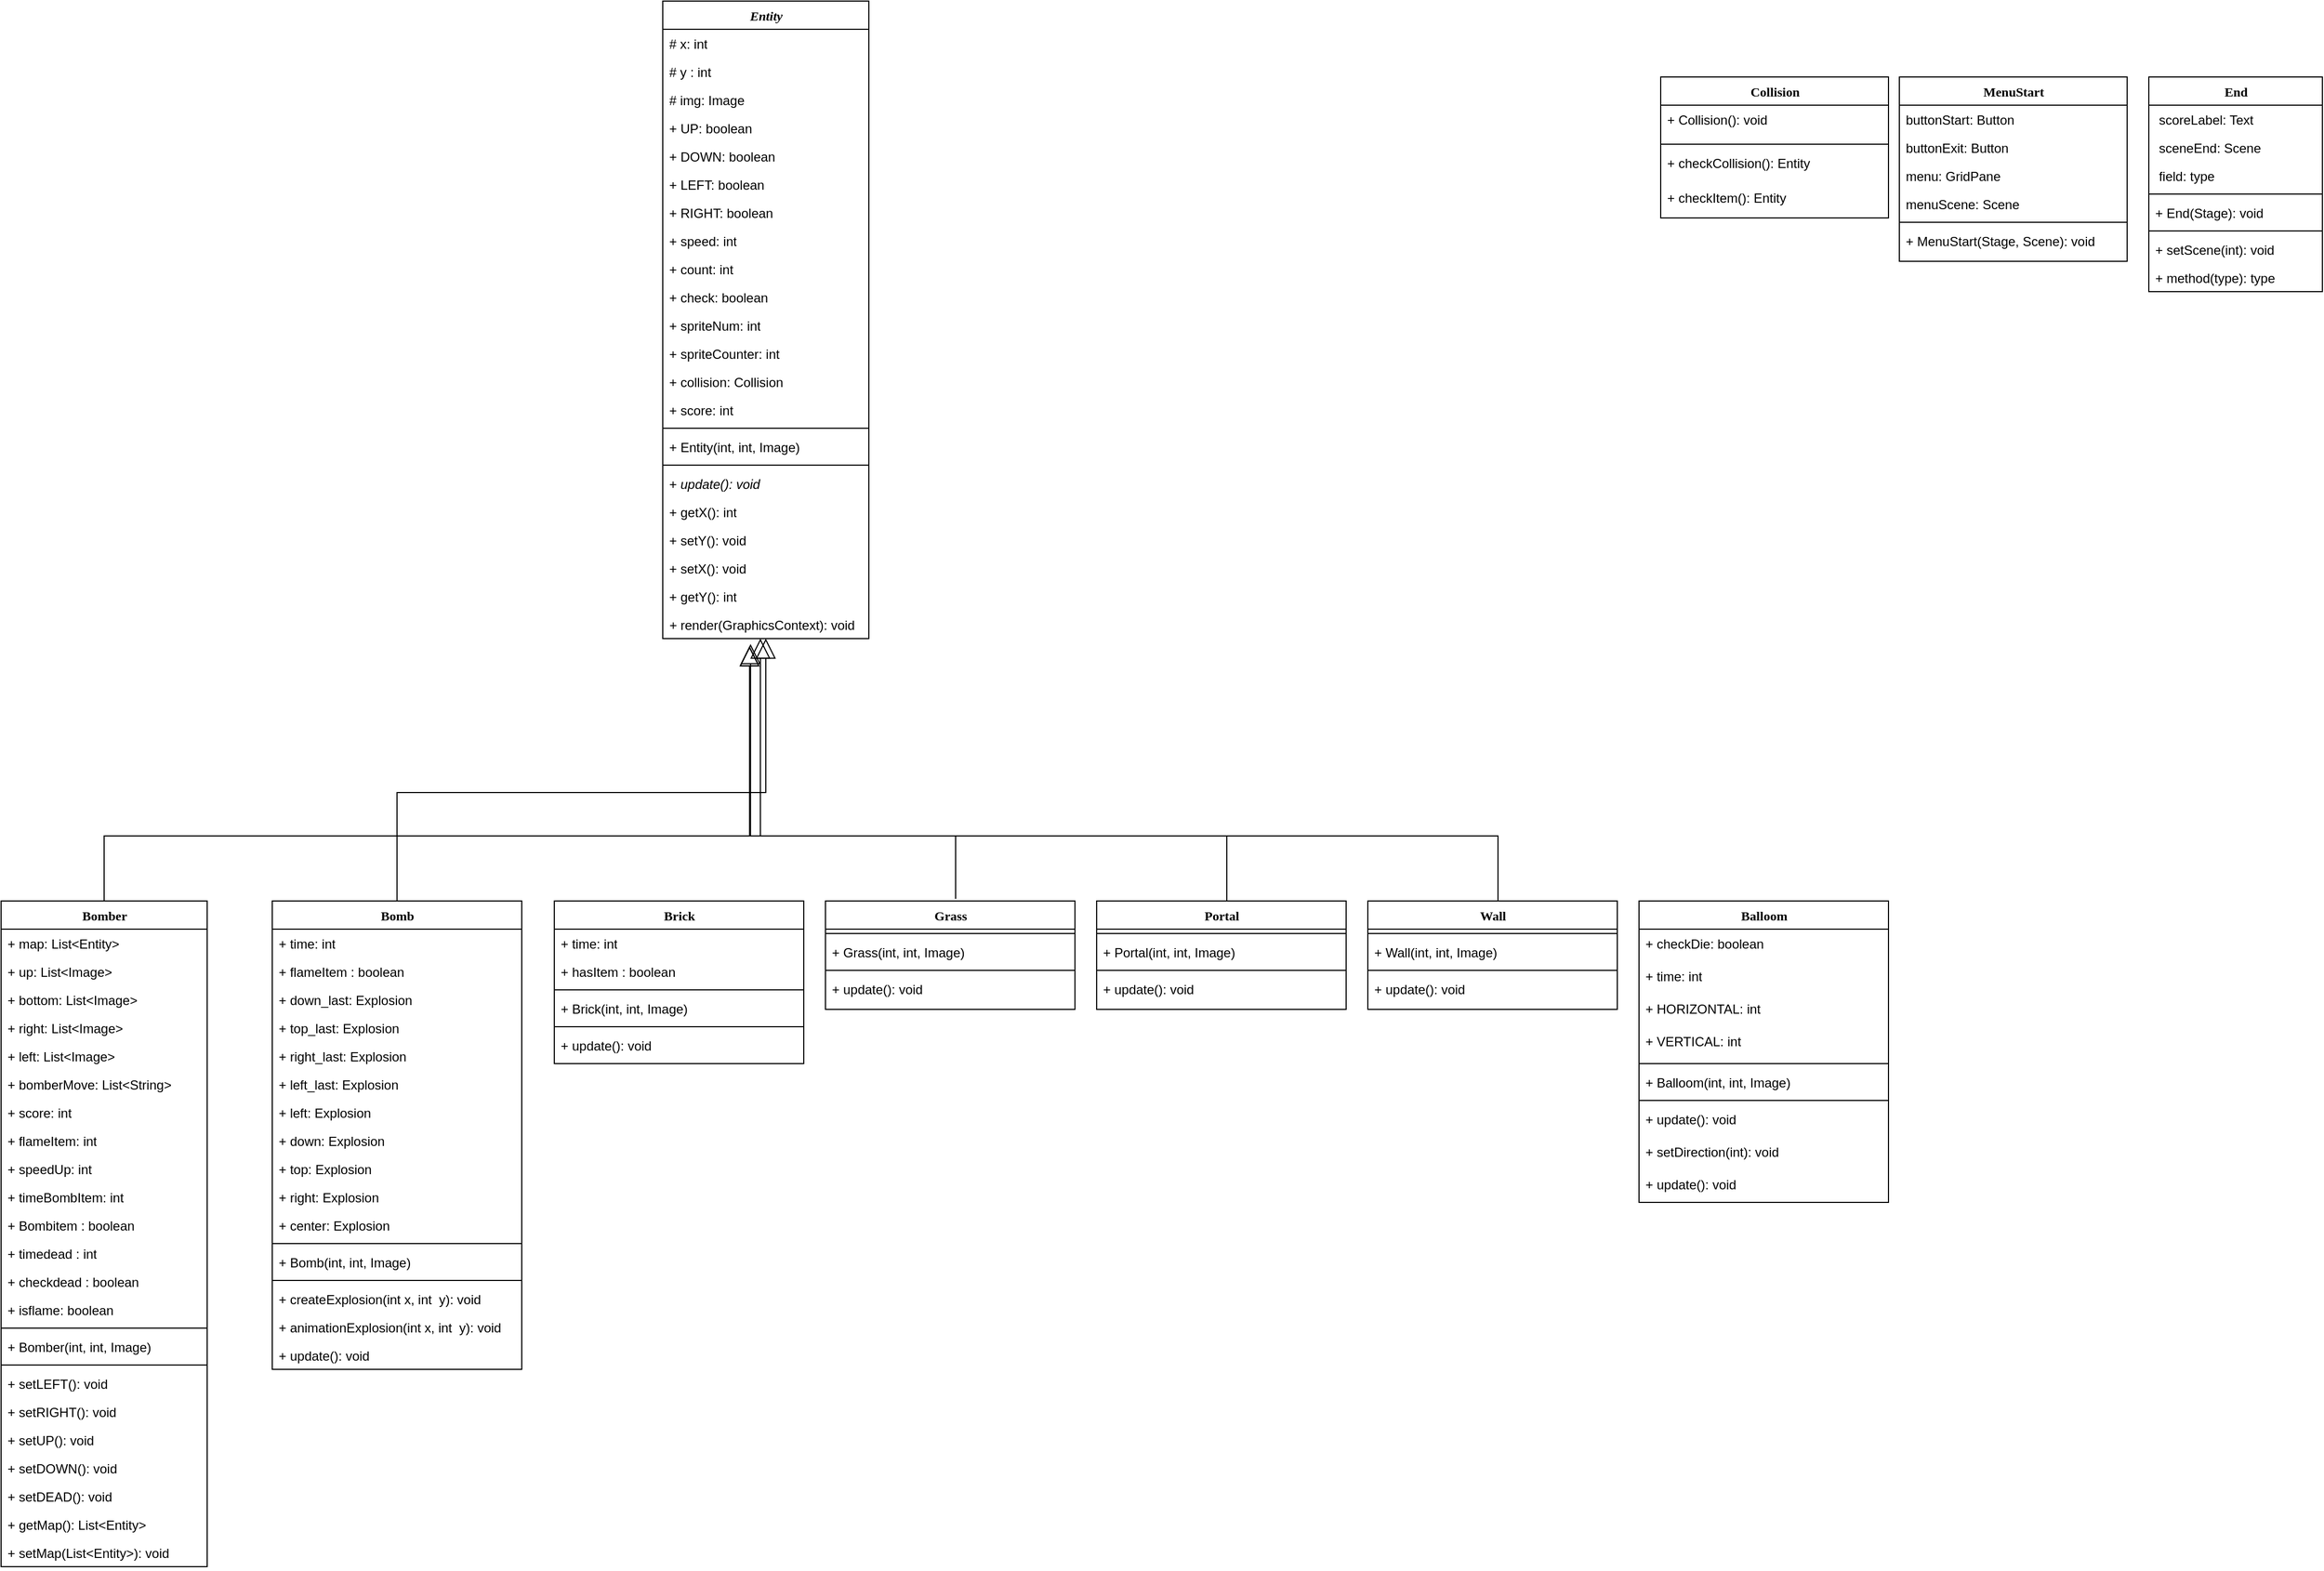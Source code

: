 <mxfile version="13.9.9" type="device"><diagram name="Page-1" id="9f46799a-70d6-7492-0946-bef42562c5a5"><mxGraphModel dx="1422" dy="1664" grid="1" gridSize="10" guides="1" tooltips="1" connect="1" arrows="1" fold="1" page="1" pageScale="1" pageWidth="1100" pageHeight="850" background="#ffffff" math="0" shadow="0"><root><mxCell id="0"/><mxCell id="1" parent="0"/><mxCell id="78961159f06e98e8-30" value="&lt;i&gt;Entity&lt;/i&gt;" style="swimlane;html=1;fontStyle=1;align=center;verticalAlign=top;childLayout=stackLayout;horizontal=1;startSize=26;horizontalStack=0;resizeParent=1;resizeLast=0;collapsible=1;marginBottom=0;swimlaneFillColor=#ffffff;rounded=0;shadow=0;comic=0;labelBackgroundColor=none;strokeWidth=1;fillColor=none;fontFamily=Verdana;fontSize=12" parent="1" vertex="1"><mxGeometry x="650" y="-50" width="190" height="588" as="geometry"/></mxCell><mxCell id="78961159f06e98e8-31" value="# x: int" style="text;html=1;strokeColor=none;fillColor=none;align=left;verticalAlign=top;spacingLeft=4;spacingRight=4;whiteSpace=wrap;overflow=hidden;rotatable=0;points=[[0,0.5],[1,0.5]];portConstraint=eastwest;" parent="78961159f06e98e8-30" vertex="1"><mxGeometry y="26" width="190" height="26" as="geometry"/></mxCell><mxCell id="78961159f06e98e8-32" value="# y : int" style="text;html=1;strokeColor=none;fillColor=none;align=left;verticalAlign=top;spacingLeft=4;spacingRight=4;whiteSpace=wrap;overflow=hidden;rotatable=0;points=[[0,0.5],[1,0.5]];portConstraint=eastwest;" parent="78961159f06e98e8-30" vertex="1"><mxGeometry y="52" width="190" height="26" as="geometry"/></mxCell><mxCell id="SaudzCMgWG0s6ogeaPA4-34" value="# img: Image" style="text;html=1;strokeColor=none;fillColor=none;align=left;verticalAlign=top;spacingLeft=4;spacingRight=4;whiteSpace=wrap;overflow=hidden;rotatable=0;points=[[0,0.5],[1,0.5]];portConstraint=eastwest;" parent="78961159f06e98e8-30" vertex="1"><mxGeometry y="78" width="190" height="26" as="geometry"/></mxCell><mxCell id="78961159f06e98e8-33" value="+ UP: boolean&lt;br&gt;" style="text;html=1;strokeColor=none;fillColor=none;align=left;verticalAlign=top;spacingLeft=4;spacingRight=4;whiteSpace=wrap;overflow=hidden;rotatable=0;points=[[0,0.5],[1,0.5]];portConstraint=eastwest;" parent="78961159f06e98e8-30" vertex="1"><mxGeometry y="104" width="190" height="26" as="geometry"/></mxCell><mxCell id="SaudzCMgWG0s6ogeaPA4-28" value="+ DOWN: boolean" style="text;html=1;strokeColor=none;fillColor=none;align=left;verticalAlign=top;spacingLeft=4;spacingRight=4;whiteSpace=wrap;overflow=hidden;rotatable=0;points=[[0,0.5],[1,0.5]];portConstraint=eastwest;" parent="78961159f06e98e8-30" vertex="1"><mxGeometry y="130" width="190" height="26" as="geometry"/></mxCell><mxCell id="SaudzCMgWG0s6ogeaPA4-27" value="+ LEFT: boolean" style="text;html=1;strokeColor=none;fillColor=none;align=left;verticalAlign=top;spacingLeft=4;spacingRight=4;whiteSpace=wrap;overflow=hidden;rotatable=0;points=[[0,0.5],[1,0.5]];portConstraint=eastwest;" parent="78961159f06e98e8-30" vertex="1"><mxGeometry y="156" width="190" height="26" as="geometry"/></mxCell><mxCell id="SaudzCMgWG0s6ogeaPA4-26" value="+ RIGHT: boolean" style="text;html=1;strokeColor=none;fillColor=none;align=left;verticalAlign=top;spacingLeft=4;spacingRight=4;whiteSpace=wrap;overflow=hidden;rotatable=0;points=[[0,0.5],[1,0.5]];portConstraint=eastwest;" parent="78961159f06e98e8-30" vertex="1"><mxGeometry y="182" width="190" height="26" as="geometry"/></mxCell><mxCell id="78961159f06e98e8-36" value="+ speed: int" style="text;html=1;strokeColor=none;fillColor=none;align=left;verticalAlign=top;spacingLeft=4;spacingRight=4;whiteSpace=wrap;overflow=hidden;rotatable=0;points=[[0,0.5],[1,0.5]];portConstraint=eastwest;" parent="78961159f06e98e8-30" vertex="1"><mxGeometry y="208" width="190" height="26" as="geometry"/></mxCell><mxCell id="78961159f06e98e8-37" value="+ count: int&lt;br&gt;" style="text;html=1;strokeColor=none;fillColor=none;align=left;verticalAlign=top;spacingLeft=4;spacingRight=4;whiteSpace=wrap;overflow=hidden;rotatable=0;points=[[0,0.5],[1,0.5]];portConstraint=eastwest;" parent="78961159f06e98e8-30" vertex="1"><mxGeometry y="234" width="190" height="26" as="geometry"/></mxCell><mxCell id="SaudzCMgWG0s6ogeaPA4-35" value="+ check: boolean" style="text;html=1;strokeColor=none;fillColor=none;align=left;verticalAlign=top;spacingLeft=4;spacingRight=4;whiteSpace=wrap;overflow=hidden;rotatable=0;points=[[0,0.5],[1,0.5]];portConstraint=eastwest;" parent="78961159f06e98e8-30" vertex="1"><mxGeometry y="260" width="190" height="26" as="geometry"/></mxCell><mxCell id="SaudzCMgWG0s6ogeaPA4-33" value="+ spriteNum: int" style="text;html=1;strokeColor=none;fillColor=none;align=left;verticalAlign=top;spacingLeft=4;spacingRight=4;whiteSpace=wrap;overflow=hidden;rotatable=0;points=[[0,0.5],[1,0.5]];portConstraint=eastwest;" parent="78961159f06e98e8-30" vertex="1"><mxGeometry y="286" width="190" height="26" as="geometry"/></mxCell><mxCell id="SaudzCMgWG0s6ogeaPA4-32" value="+ spriteCounter: int" style="text;html=1;strokeColor=none;fillColor=none;align=left;verticalAlign=top;spacingLeft=4;spacingRight=4;whiteSpace=wrap;overflow=hidden;rotatable=0;points=[[0,0.5],[1,0.5]];portConstraint=eastwest;" parent="78961159f06e98e8-30" vertex="1"><mxGeometry y="312" width="190" height="26" as="geometry"/></mxCell><mxCell id="SaudzCMgWG0s6ogeaPA4-31" value="+ collision: Collision" style="text;html=1;strokeColor=none;fillColor=none;align=left;verticalAlign=top;spacingLeft=4;spacingRight=4;whiteSpace=wrap;overflow=hidden;rotatable=0;points=[[0,0.5],[1,0.5]];portConstraint=eastwest;" parent="78961159f06e98e8-30" vertex="1"><mxGeometry y="338" width="190" height="26" as="geometry"/></mxCell><mxCell id="SaudzCMgWG0s6ogeaPA4-30" value="+ score: int" style="text;html=1;strokeColor=none;fillColor=none;align=left;verticalAlign=top;spacingLeft=4;spacingRight=4;whiteSpace=wrap;overflow=hidden;rotatable=0;points=[[0,0.5],[1,0.5]];portConstraint=eastwest;" parent="78961159f06e98e8-30" vertex="1"><mxGeometry y="364" width="190" height="26" as="geometry"/></mxCell><mxCell id="SaudzCMgWG0s6ogeaPA4-36" value="" style="line;html=1;strokeWidth=1;fillColor=none;align=left;verticalAlign=middle;spacingTop=-1;spacingLeft=3;spacingRight=3;rotatable=0;labelPosition=right;points=[];portConstraint=eastwest;" parent="78961159f06e98e8-30" vertex="1"><mxGeometry y="390" width="190" height="8" as="geometry"/></mxCell><mxCell id="78961159f06e98e8-39" value="+ Entity(int, int, Image)" style="text;html=1;strokeColor=none;fillColor=none;align=left;verticalAlign=top;spacingLeft=4;spacingRight=4;whiteSpace=wrap;overflow=hidden;rotatable=0;points=[[0,0.5],[1,0.5]];portConstraint=eastwest;" parent="78961159f06e98e8-30" vertex="1"><mxGeometry y="398" width="190" height="26" as="geometry"/></mxCell><mxCell id="78961159f06e98e8-38" value="" style="line;html=1;strokeWidth=1;fillColor=none;align=left;verticalAlign=middle;spacingTop=-1;spacingLeft=3;spacingRight=3;rotatable=0;labelPosition=right;points=[];portConstraint=eastwest;" parent="78961159f06e98e8-30" vertex="1"><mxGeometry y="424" width="190" height="8" as="geometry"/></mxCell><mxCell id="78961159f06e98e8-42" value="+ &lt;i&gt;update(): void&lt;/i&gt;" style="text;html=1;strokeColor=none;fillColor=none;align=left;verticalAlign=top;spacingLeft=4;spacingRight=4;whiteSpace=wrap;overflow=hidden;rotatable=0;points=[[0,0.5],[1,0.5]];portConstraint=eastwest;" parent="78961159f06e98e8-30" vertex="1"><mxGeometry y="432" width="190" height="26" as="geometry"/></mxCell><mxCell id="SaudzCMgWG0s6ogeaPA4-37" value="+ getX(): int&lt;br&gt;" style="text;html=1;strokeColor=none;fillColor=none;align=left;verticalAlign=top;spacingLeft=4;spacingRight=4;whiteSpace=wrap;overflow=hidden;rotatable=0;points=[[0,0.5],[1,0.5]];portConstraint=eastwest;" parent="78961159f06e98e8-30" vertex="1"><mxGeometry y="458" width="190" height="26" as="geometry"/></mxCell><mxCell id="SaudzCMgWG0s6ogeaPA4-41" value="+ setY(): void" style="text;html=1;strokeColor=none;fillColor=none;align=left;verticalAlign=top;spacingLeft=4;spacingRight=4;whiteSpace=wrap;overflow=hidden;rotatable=0;points=[[0,0.5],[1,0.5]];portConstraint=eastwest;" parent="78961159f06e98e8-30" vertex="1"><mxGeometry y="484" width="190" height="26" as="geometry"/></mxCell><mxCell id="SaudzCMgWG0s6ogeaPA4-40" value="+ setX(): void" style="text;html=1;strokeColor=none;fillColor=none;align=left;verticalAlign=top;spacingLeft=4;spacingRight=4;whiteSpace=wrap;overflow=hidden;rotatable=0;points=[[0,0.5],[1,0.5]];portConstraint=eastwest;" parent="78961159f06e98e8-30" vertex="1"><mxGeometry y="510" width="190" height="26" as="geometry"/></mxCell><mxCell id="SaudzCMgWG0s6ogeaPA4-38" value="+ getY(): int&lt;br&gt;" style="text;html=1;strokeColor=none;fillColor=none;align=left;verticalAlign=top;spacingLeft=4;spacingRight=4;whiteSpace=wrap;overflow=hidden;rotatable=0;points=[[0,0.5],[1,0.5]];portConstraint=eastwest;" parent="78961159f06e98e8-30" vertex="1"><mxGeometry y="536" width="190" height="26" as="geometry"/></mxCell><mxCell id="SaudzCMgWG0s6ogeaPA4-39" value="&lt;i&gt;+ &lt;/i&gt;render(GraphicsContext): void" style="text;html=1;strokeColor=none;fillColor=none;align=left;verticalAlign=top;spacingLeft=4;spacingRight=4;whiteSpace=wrap;overflow=hidden;rotatable=0;points=[[0,0.5],[1,0.5]];portConstraint=eastwest;" parent="78961159f06e98e8-30" vertex="1"><mxGeometry y="562" width="190" height="26" as="geometry"/></mxCell><mxCell id="78961159f06e98e8-43" value="End" style="swimlane;html=1;fontStyle=1;align=center;verticalAlign=top;childLayout=stackLayout;horizontal=1;startSize=26;horizontalStack=0;resizeParent=1;resizeLast=0;collapsible=1;marginBottom=0;swimlaneFillColor=#ffffff;rounded=0;shadow=0;comic=0;labelBackgroundColor=none;strokeWidth=1;fillColor=none;fontFamily=Verdana;fontSize=12" parent="1" vertex="1"><mxGeometry x="2020" y="20" width="160" height="198" as="geometry"/></mxCell><mxCell id="78961159f06e98e8-44" value="&amp;nbsp;scoreLabel: Text" style="text;html=1;strokeColor=none;fillColor=none;align=left;verticalAlign=top;spacingLeft=4;spacingRight=4;whiteSpace=wrap;overflow=hidden;rotatable=0;points=[[0,0.5],[1,0.5]];portConstraint=eastwest;" parent="78961159f06e98e8-43" vertex="1"><mxGeometry y="26" width="160" height="26" as="geometry"/></mxCell><mxCell id="78961159f06e98e8-45" value="&amp;nbsp;sceneEnd: Scene" style="text;html=1;strokeColor=none;fillColor=none;align=left;verticalAlign=top;spacingLeft=4;spacingRight=4;whiteSpace=wrap;overflow=hidden;rotatable=0;points=[[0,0.5],[1,0.5]];portConstraint=eastwest;" parent="78961159f06e98e8-43" vertex="1"><mxGeometry y="52" width="160" height="26" as="geometry"/></mxCell><mxCell id="78961159f06e98e8-49" value="&amp;nbsp;field: type" style="text;html=1;strokeColor=none;fillColor=none;align=left;verticalAlign=top;spacingLeft=4;spacingRight=4;whiteSpace=wrap;overflow=hidden;rotatable=0;points=[[0,0.5],[1,0.5]];portConstraint=eastwest;" parent="78961159f06e98e8-43" vertex="1"><mxGeometry y="78" width="160" height="26" as="geometry"/></mxCell><mxCell id="78961159f06e98e8-51" value="" style="line;html=1;strokeWidth=1;fillColor=none;align=left;verticalAlign=middle;spacingTop=-1;spacingLeft=3;spacingRight=3;rotatable=0;labelPosition=right;points=[];portConstraint=eastwest;" parent="78961159f06e98e8-43" vertex="1"><mxGeometry y="104" width="160" height="8" as="geometry"/></mxCell><mxCell id="SaudzCMgWG0s6ogeaPA4-10" value="+ End(Stage): void" style="text;html=1;strokeColor=none;fillColor=none;align=left;verticalAlign=top;spacingLeft=4;spacingRight=4;whiteSpace=wrap;overflow=hidden;rotatable=0;points=[[0,0.5],[1,0.5]];portConstraint=eastwest;" parent="78961159f06e98e8-43" vertex="1"><mxGeometry y="112" width="160" height="26" as="geometry"/></mxCell><mxCell id="SaudzCMgWG0s6ogeaPA4-9" value="" style="line;html=1;strokeWidth=1;fillColor=none;align=left;verticalAlign=middle;spacingTop=-1;spacingLeft=3;spacingRight=3;rotatable=0;labelPosition=right;points=[];portConstraint=eastwest;" parent="78961159f06e98e8-43" vertex="1"><mxGeometry y="138" width="160" height="8" as="geometry"/></mxCell><mxCell id="78961159f06e98e8-52" value="+ setScene(int): void&lt;br&gt;" style="text;html=1;strokeColor=none;fillColor=none;align=left;verticalAlign=top;spacingLeft=4;spacingRight=4;whiteSpace=wrap;overflow=hidden;rotatable=0;points=[[0,0.5],[1,0.5]];portConstraint=eastwest;" parent="78961159f06e98e8-43" vertex="1"><mxGeometry y="146" width="160" height="26" as="geometry"/></mxCell><mxCell id="78961159f06e98e8-53" value="+ method(type): type" style="text;html=1;strokeColor=none;fillColor=none;align=left;verticalAlign=top;spacingLeft=4;spacingRight=4;whiteSpace=wrap;overflow=hidden;rotatable=0;points=[[0,0.5],[1,0.5]];portConstraint=eastwest;" parent="78961159f06e98e8-43" vertex="1"><mxGeometry y="172" width="160" height="26" as="geometry"/></mxCell><mxCell id="SaudzCMgWG0s6ogeaPA4-11" value="MenuStart" style="swimlane;html=1;fontStyle=1;align=center;verticalAlign=top;childLayout=stackLayout;horizontal=1;startSize=26;horizontalStack=0;resizeParent=1;resizeLast=0;collapsible=1;marginBottom=0;swimlaneFillColor=#ffffff;rounded=0;shadow=0;comic=0;labelBackgroundColor=none;strokeWidth=1;fillColor=none;fontFamily=Verdana;fontSize=12" parent="1" vertex="1"><mxGeometry x="1790" y="20" width="210" height="170" as="geometry"/></mxCell><mxCell id="SaudzCMgWG0s6ogeaPA4-12" value="buttonStart: Button&lt;br&gt;" style="text;html=1;strokeColor=none;fillColor=none;align=left;verticalAlign=top;spacingLeft=4;spacingRight=4;whiteSpace=wrap;overflow=hidden;rotatable=0;points=[[0,0.5],[1,0.5]];portConstraint=eastwest;" parent="SaudzCMgWG0s6ogeaPA4-11" vertex="1"><mxGeometry y="26" width="210" height="26" as="geometry"/></mxCell><mxCell id="SaudzCMgWG0s6ogeaPA4-20" value="buttonExit: Button&lt;br&gt;" style="text;html=1;strokeColor=none;fillColor=none;align=left;verticalAlign=top;spacingLeft=4;spacingRight=4;whiteSpace=wrap;overflow=hidden;rotatable=0;points=[[0,0.5],[1,0.5]];portConstraint=eastwest;" parent="SaudzCMgWG0s6ogeaPA4-11" vertex="1"><mxGeometry y="52" width="210" height="26" as="geometry"/></mxCell><mxCell id="SaudzCMgWG0s6ogeaPA4-21" value="menu: GridPane" style="text;html=1;strokeColor=none;fillColor=none;align=left;verticalAlign=top;spacingLeft=4;spacingRight=4;whiteSpace=wrap;overflow=hidden;rotatable=0;points=[[0,0.5],[1,0.5]];portConstraint=eastwest;" parent="SaudzCMgWG0s6ogeaPA4-11" vertex="1"><mxGeometry y="78" width="210" height="26" as="geometry"/></mxCell><mxCell id="SaudzCMgWG0s6ogeaPA4-22" value="menuScene: Scene" style="text;html=1;strokeColor=none;fillColor=none;align=left;verticalAlign=top;spacingLeft=4;spacingRight=4;whiteSpace=wrap;overflow=hidden;rotatable=0;points=[[0,0.5],[1,0.5]];portConstraint=eastwest;" parent="SaudzCMgWG0s6ogeaPA4-11" vertex="1"><mxGeometry y="104" width="210" height="26" as="geometry"/></mxCell><mxCell id="SaudzCMgWG0s6ogeaPA4-15" value="" style="line;html=1;strokeWidth=1;fillColor=none;align=left;verticalAlign=middle;spacingTop=-1;spacingLeft=3;spacingRight=3;rotatable=0;labelPosition=right;points=[];portConstraint=eastwest;" parent="SaudzCMgWG0s6ogeaPA4-11" vertex="1"><mxGeometry y="130" width="210" height="8" as="geometry"/></mxCell><mxCell id="SaudzCMgWG0s6ogeaPA4-16" value="+ MenuStart(Stage, Scene): void" style="text;html=1;strokeColor=none;fillColor=none;align=left;verticalAlign=top;spacingLeft=4;spacingRight=4;whiteSpace=wrap;overflow=hidden;rotatable=0;points=[[0,0.5],[1,0.5]];portConstraint=eastwest;" parent="SaudzCMgWG0s6ogeaPA4-11" vertex="1"><mxGeometry y="138" width="210" height="32" as="geometry"/></mxCell><mxCell id="SaudzCMgWG0s6ogeaPA4-42" value="Bomber" style="swimlane;html=1;fontStyle=1;align=center;verticalAlign=top;childLayout=stackLayout;horizontal=1;startSize=26;horizontalStack=0;resizeParent=1;resizeLast=0;collapsible=1;marginBottom=0;swimlaneFillColor=#ffffff;rounded=0;shadow=0;comic=0;labelBackgroundColor=none;strokeWidth=1;fillColor=none;fontFamily=Verdana;fontSize=12" parent="1" vertex="1"><mxGeometry x="40" y="780" width="190" height="614" as="geometry"/></mxCell><mxCell id="SaudzCMgWG0s6ogeaPA4-43" value="+ map: List&amp;lt;Entity&amp;gt;" style="text;html=1;strokeColor=none;fillColor=none;align=left;verticalAlign=top;spacingLeft=4;spacingRight=4;whiteSpace=wrap;overflow=hidden;rotatable=0;points=[[0,0.5],[1,0.5]];portConstraint=eastwest;" parent="SaudzCMgWG0s6ogeaPA4-42" vertex="1"><mxGeometry y="26" width="190" height="26" as="geometry"/></mxCell><mxCell id="SaudzCMgWG0s6ogeaPA4-71" value="+ up: List&amp;lt;Image&amp;gt;" style="text;html=1;strokeColor=none;fillColor=none;align=left;verticalAlign=top;spacingLeft=4;spacingRight=4;whiteSpace=wrap;overflow=hidden;rotatable=0;points=[[0,0.5],[1,0.5]];portConstraint=eastwest;" parent="SaudzCMgWG0s6ogeaPA4-42" vertex="1"><mxGeometry y="52" width="190" height="26" as="geometry"/></mxCell><mxCell id="SaudzCMgWG0s6ogeaPA4-74" value="+ bottom: List&amp;lt;Image&amp;gt;" style="text;html=1;strokeColor=none;fillColor=none;align=left;verticalAlign=top;spacingLeft=4;spacingRight=4;whiteSpace=wrap;overflow=hidden;rotatable=0;points=[[0,0.5],[1,0.5]];portConstraint=eastwest;" parent="SaudzCMgWG0s6ogeaPA4-42" vertex="1"><mxGeometry y="78" width="190" height="26" as="geometry"/></mxCell><mxCell id="SaudzCMgWG0s6ogeaPA4-73" value="+ right: List&amp;lt;Image&amp;gt;" style="text;html=1;strokeColor=none;fillColor=none;align=left;verticalAlign=top;spacingLeft=4;spacingRight=4;whiteSpace=wrap;overflow=hidden;rotatable=0;points=[[0,0.5],[1,0.5]];portConstraint=eastwest;" parent="SaudzCMgWG0s6ogeaPA4-42" vertex="1"><mxGeometry y="104" width="190" height="26" as="geometry"/></mxCell><mxCell id="SaudzCMgWG0s6ogeaPA4-72" value="+ left: List&amp;lt;Image&amp;gt;" style="text;html=1;strokeColor=none;fillColor=none;align=left;verticalAlign=top;spacingLeft=4;spacingRight=4;whiteSpace=wrap;overflow=hidden;rotatable=0;points=[[0,0.5],[1,0.5]];portConstraint=eastwest;" parent="SaudzCMgWG0s6ogeaPA4-42" vertex="1"><mxGeometry y="130" width="190" height="26" as="geometry"/></mxCell><mxCell id="SaudzCMgWG0s6ogeaPA4-75" value="+ bomberMove: List&amp;lt;String&amp;gt;" style="text;html=1;strokeColor=none;fillColor=none;align=left;verticalAlign=top;spacingLeft=4;spacingRight=4;whiteSpace=wrap;overflow=hidden;rotatable=0;points=[[0,0.5],[1,0.5]];portConstraint=eastwest;" parent="SaudzCMgWG0s6ogeaPA4-42" vertex="1"><mxGeometry y="156" width="190" height="26" as="geometry"/></mxCell><mxCell id="SaudzCMgWG0s6ogeaPA4-56" value="+ score: int" style="text;html=1;strokeColor=none;fillColor=none;align=left;verticalAlign=top;spacingLeft=4;spacingRight=4;whiteSpace=wrap;overflow=hidden;rotatable=0;points=[[0,0.5],[1,0.5]];portConstraint=eastwest;" parent="SaudzCMgWG0s6ogeaPA4-42" vertex="1"><mxGeometry y="182" width="190" height="26" as="geometry"/></mxCell><mxCell id="SaudzCMgWG0s6ogeaPA4-77" value="+ flameItem: int" style="text;html=1;strokeColor=none;fillColor=none;align=left;verticalAlign=top;spacingLeft=4;spacingRight=4;whiteSpace=wrap;overflow=hidden;rotatable=0;points=[[0,0.5],[1,0.5]];portConstraint=eastwest;" parent="SaudzCMgWG0s6ogeaPA4-42" vertex="1"><mxGeometry y="208" width="190" height="26" as="geometry"/></mxCell><mxCell id="SaudzCMgWG0s6ogeaPA4-76" value="+ speedUp: int" style="text;html=1;strokeColor=none;fillColor=none;align=left;verticalAlign=top;spacingLeft=4;spacingRight=4;whiteSpace=wrap;overflow=hidden;rotatable=0;points=[[0,0.5],[1,0.5]];portConstraint=eastwest;" parent="SaudzCMgWG0s6ogeaPA4-42" vertex="1"><mxGeometry y="234" width="190" height="26" as="geometry"/></mxCell><mxCell id="SaudzCMgWG0s6ogeaPA4-83" value="+ timeBombItem: int&lt;br&gt;" style="text;html=1;strokeColor=none;fillColor=none;align=left;verticalAlign=top;spacingLeft=4;spacingRight=4;whiteSpace=wrap;overflow=hidden;rotatable=0;points=[[0,0.5],[1,0.5]];portConstraint=eastwest;" parent="SaudzCMgWG0s6ogeaPA4-42" vertex="1"><mxGeometry y="260" width="190" height="26" as="geometry"/></mxCell><mxCell id="SaudzCMgWG0s6ogeaPA4-82" value="+ Bombitem : boolean" style="text;html=1;strokeColor=none;fillColor=none;align=left;verticalAlign=top;spacingLeft=4;spacingRight=4;whiteSpace=wrap;overflow=hidden;rotatable=0;points=[[0,0.5],[1,0.5]];portConstraint=eastwest;" parent="SaudzCMgWG0s6ogeaPA4-42" vertex="1"><mxGeometry y="286" width="190" height="26" as="geometry"/></mxCell><mxCell id="SaudzCMgWG0s6ogeaPA4-81" value="+ timedead : int" style="text;html=1;strokeColor=none;fillColor=none;align=left;verticalAlign=top;spacingLeft=4;spacingRight=4;whiteSpace=wrap;overflow=hidden;rotatable=0;points=[[0,0.5],[1,0.5]];portConstraint=eastwest;" parent="SaudzCMgWG0s6ogeaPA4-42" vertex="1"><mxGeometry y="312" width="190" height="26" as="geometry"/></mxCell><mxCell id="SaudzCMgWG0s6ogeaPA4-80" value="+ checkdead : boolean" style="text;html=1;strokeColor=none;fillColor=none;align=left;verticalAlign=top;spacingLeft=4;spacingRight=4;whiteSpace=wrap;overflow=hidden;rotatable=0;points=[[0,0.5],[1,0.5]];portConstraint=eastwest;" parent="SaudzCMgWG0s6ogeaPA4-42" vertex="1"><mxGeometry y="338" width="190" height="26" as="geometry"/></mxCell><mxCell id="SaudzCMgWG0s6ogeaPA4-79" value="+ isflame: boolean&lt;br&gt;" style="text;html=1;strokeColor=none;fillColor=none;align=left;verticalAlign=top;spacingLeft=4;spacingRight=4;whiteSpace=wrap;overflow=hidden;rotatable=0;points=[[0,0.5],[1,0.5]];portConstraint=eastwest;" parent="SaudzCMgWG0s6ogeaPA4-42" vertex="1"><mxGeometry y="364" width="190" height="26" as="geometry"/></mxCell><mxCell id="SaudzCMgWG0s6ogeaPA4-57" value="" style="line;html=1;strokeWidth=1;fillColor=none;align=left;verticalAlign=middle;spacingTop=-1;spacingLeft=3;spacingRight=3;rotatable=0;labelPosition=right;points=[];portConstraint=eastwest;" parent="SaudzCMgWG0s6ogeaPA4-42" vertex="1"><mxGeometry y="390" width="190" height="8" as="geometry"/></mxCell><mxCell id="SaudzCMgWG0s6ogeaPA4-58" value="+ Bomber(int, int, Image)" style="text;html=1;strokeColor=none;fillColor=none;align=left;verticalAlign=top;spacingLeft=4;spacingRight=4;whiteSpace=wrap;overflow=hidden;rotatable=0;points=[[0,0.5],[1,0.5]];portConstraint=eastwest;" parent="SaudzCMgWG0s6ogeaPA4-42" vertex="1"><mxGeometry y="398" width="190" height="26" as="geometry"/></mxCell><mxCell id="SaudzCMgWG0s6ogeaPA4-59" value="" style="line;html=1;strokeWidth=1;fillColor=none;align=left;verticalAlign=middle;spacingTop=-1;spacingLeft=3;spacingRight=3;rotatable=0;labelPosition=right;points=[];portConstraint=eastwest;" parent="SaudzCMgWG0s6ogeaPA4-42" vertex="1"><mxGeometry y="424" width="190" height="8" as="geometry"/></mxCell><mxCell id="SaudzCMgWG0s6ogeaPA4-84" value="+ setLEFT(): void" style="text;html=1;strokeColor=none;fillColor=none;align=left;verticalAlign=top;spacingLeft=4;spacingRight=4;whiteSpace=wrap;overflow=hidden;rotatable=0;points=[[0,0.5],[1,0.5]];portConstraint=eastwest;" parent="SaudzCMgWG0s6ogeaPA4-42" vertex="1"><mxGeometry y="432" width="190" height="26" as="geometry"/></mxCell><mxCell id="SaudzCMgWG0s6ogeaPA4-85" value="+ setRIGHT(): void" style="text;html=1;strokeColor=none;fillColor=none;align=left;verticalAlign=top;spacingLeft=4;spacingRight=4;whiteSpace=wrap;overflow=hidden;rotatable=0;points=[[0,0.5],[1,0.5]];portConstraint=eastwest;" parent="SaudzCMgWG0s6ogeaPA4-42" vertex="1"><mxGeometry y="458" width="190" height="26" as="geometry"/></mxCell><mxCell id="SaudzCMgWG0s6ogeaPA4-86" value="+ setUP(): void" style="text;html=1;strokeColor=none;fillColor=none;align=left;verticalAlign=top;spacingLeft=4;spacingRight=4;whiteSpace=wrap;overflow=hidden;rotatable=0;points=[[0,0.5],[1,0.5]];portConstraint=eastwest;" parent="SaudzCMgWG0s6ogeaPA4-42" vertex="1"><mxGeometry y="484" width="190" height="26" as="geometry"/></mxCell><mxCell id="SaudzCMgWG0s6ogeaPA4-87" value="+ setDOWN(): void" style="text;html=1;strokeColor=none;fillColor=none;align=left;verticalAlign=top;spacingLeft=4;spacingRight=4;whiteSpace=wrap;overflow=hidden;rotatable=0;points=[[0,0.5],[1,0.5]];portConstraint=eastwest;" parent="SaudzCMgWG0s6ogeaPA4-42" vertex="1"><mxGeometry y="510" width="190" height="26" as="geometry"/></mxCell><mxCell id="SaudzCMgWG0s6ogeaPA4-88" value="+ setDEAD(): void" style="text;html=1;strokeColor=none;fillColor=none;align=left;verticalAlign=top;spacingLeft=4;spacingRight=4;whiteSpace=wrap;overflow=hidden;rotatable=0;points=[[0,0.5],[1,0.5]];portConstraint=eastwest;" parent="SaudzCMgWG0s6ogeaPA4-42" vertex="1"><mxGeometry y="536" width="190" height="26" as="geometry"/></mxCell><mxCell id="SaudzCMgWG0s6ogeaPA4-89" value="+ getMap(): List&amp;lt;Entity&amp;gt;" style="text;html=1;strokeColor=none;fillColor=none;align=left;verticalAlign=top;spacingLeft=4;spacingRight=4;whiteSpace=wrap;overflow=hidden;rotatable=0;points=[[0,0.5],[1,0.5]];portConstraint=eastwest;" parent="SaudzCMgWG0s6ogeaPA4-42" vertex="1"><mxGeometry y="562" width="190" height="26" as="geometry"/></mxCell><mxCell id="SaudzCMgWG0s6ogeaPA4-90" value="+ setMap(List&amp;lt;Entity&amp;gt;): void" style="text;html=1;strokeColor=none;fillColor=none;align=left;verticalAlign=top;spacingLeft=4;spacingRight=4;whiteSpace=wrap;overflow=hidden;rotatable=0;points=[[0,0.5],[1,0.5]];portConstraint=eastwest;" parent="SaudzCMgWG0s6ogeaPA4-42" vertex="1"><mxGeometry y="588" width="190" height="26" as="geometry"/></mxCell><mxCell id="H5Vlk9VkJf8jqJGtyXf3-1" value="Bomb" style="swimlane;html=1;fontStyle=1;align=center;verticalAlign=top;childLayout=stackLayout;horizontal=1;startSize=26;horizontalStack=0;resizeParent=1;resizeLast=0;collapsible=1;marginBottom=0;swimlaneFillColor=#ffffff;rounded=0;shadow=0;comic=0;labelBackgroundColor=none;strokeWidth=1;fillColor=none;fontFamily=Verdana;fontSize=12" vertex="1" parent="1"><mxGeometry x="290" y="780" width="230" height="432" as="geometry"/></mxCell><mxCell id="H5Vlk9VkJf8jqJGtyXf3-2" value="+ time: int" style="text;html=1;strokeColor=none;fillColor=none;align=left;verticalAlign=top;spacingLeft=4;spacingRight=4;whiteSpace=wrap;overflow=hidden;rotatable=0;points=[[0,0.5],[1,0.5]];portConstraint=eastwest;" vertex="1" parent="H5Vlk9VkJf8jqJGtyXf3-1"><mxGeometry y="26" width="230" height="26" as="geometry"/></mxCell><mxCell id="H5Vlk9VkJf8jqJGtyXf3-12" value="+ flameItem : boolean" style="text;html=1;strokeColor=none;fillColor=none;align=left;verticalAlign=top;spacingLeft=4;spacingRight=4;whiteSpace=wrap;overflow=hidden;rotatable=0;points=[[0,0.5],[1,0.5]];portConstraint=eastwest;" vertex="1" parent="H5Vlk9VkJf8jqJGtyXf3-1"><mxGeometry y="52" width="230" height="26" as="geometry"/></mxCell><mxCell id="H5Vlk9VkJf8jqJGtyXf3-33" value="+ down_last: Explosion" style="text;html=1;strokeColor=none;fillColor=none;align=left;verticalAlign=top;spacingLeft=4;spacingRight=4;whiteSpace=wrap;overflow=hidden;rotatable=0;points=[[0,0.5],[1,0.5]];portConstraint=eastwest;" vertex="1" parent="H5Vlk9VkJf8jqJGtyXf3-1"><mxGeometry y="78" width="230" height="26" as="geometry"/></mxCell><mxCell id="H5Vlk9VkJf8jqJGtyXf3-32" value="+ top_last: Explosion" style="text;html=1;strokeColor=none;fillColor=none;align=left;verticalAlign=top;spacingLeft=4;spacingRight=4;whiteSpace=wrap;overflow=hidden;rotatable=0;points=[[0,0.5],[1,0.5]];portConstraint=eastwest;" vertex="1" parent="H5Vlk9VkJf8jqJGtyXf3-1"><mxGeometry y="104" width="230" height="26" as="geometry"/></mxCell><mxCell id="H5Vlk9VkJf8jqJGtyXf3-31" value="+ right_last: Explosion" style="text;html=1;strokeColor=none;fillColor=none;align=left;verticalAlign=top;spacingLeft=4;spacingRight=4;whiteSpace=wrap;overflow=hidden;rotatable=0;points=[[0,0.5],[1,0.5]];portConstraint=eastwest;" vertex="1" parent="H5Vlk9VkJf8jqJGtyXf3-1"><mxGeometry y="130" width="230" height="26" as="geometry"/></mxCell><mxCell id="H5Vlk9VkJf8jqJGtyXf3-30" value="+ left_last: Explosion" style="text;html=1;strokeColor=none;fillColor=none;align=left;verticalAlign=top;spacingLeft=4;spacingRight=4;whiteSpace=wrap;overflow=hidden;rotatable=0;points=[[0,0.5],[1,0.5]];portConstraint=eastwest;" vertex="1" parent="H5Vlk9VkJf8jqJGtyXf3-1"><mxGeometry y="156" width="230" height="26" as="geometry"/></mxCell><mxCell id="H5Vlk9VkJf8jqJGtyXf3-19" value="+ left: Explosion" style="text;html=1;strokeColor=none;fillColor=none;align=left;verticalAlign=top;spacingLeft=4;spacingRight=4;whiteSpace=wrap;overflow=hidden;rotatable=0;points=[[0,0.5],[1,0.5]];portConstraint=eastwest;" vertex="1" parent="H5Vlk9VkJf8jqJGtyXf3-1"><mxGeometry y="182" width="230" height="26" as="geometry"/></mxCell><mxCell id="H5Vlk9VkJf8jqJGtyXf3-29" value="+ down: Explosion" style="text;html=1;strokeColor=none;fillColor=none;align=left;verticalAlign=top;spacingLeft=4;spacingRight=4;whiteSpace=wrap;overflow=hidden;rotatable=0;points=[[0,0.5],[1,0.5]];portConstraint=eastwest;" vertex="1" parent="H5Vlk9VkJf8jqJGtyXf3-1"><mxGeometry y="208" width="230" height="26" as="geometry"/></mxCell><mxCell id="H5Vlk9VkJf8jqJGtyXf3-28" value="+ top: Explosion" style="text;html=1;strokeColor=none;fillColor=none;align=left;verticalAlign=top;spacingLeft=4;spacingRight=4;whiteSpace=wrap;overflow=hidden;rotatable=0;points=[[0,0.5],[1,0.5]];portConstraint=eastwest;" vertex="1" parent="H5Vlk9VkJf8jqJGtyXf3-1"><mxGeometry y="234" width="230" height="26" as="geometry"/></mxCell><mxCell id="H5Vlk9VkJf8jqJGtyXf3-27" value="+ right: Explosion" style="text;html=1;strokeColor=none;fillColor=none;align=left;verticalAlign=top;spacingLeft=4;spacingRight=4;whiteSpace=wrap;overflow=hidden;rotatable=0;points=[[0,0.5],[1,0.5]];portConstraint=eastwest;" vertex="1" parent="H5Vlk9VkJf8jqJGtyXf3-1"><mxGeometry y="260" width="230" height="26" as="geometry"/></mxCell><mxCell id="H5Vlk9VkJf8jqJGtyXf3-26" value="+ center: Explosion" style="text;html=1;strokeColor=none;fillColor=none;align=left;verticalAlign=top;spacingLeft=4;spacingRight=4;whiteSpace=wrap;overflow=hidden;rotatable=0;points=[[0,0.5],[1,0.5]];portConstraint=eastwest;" vertex="1" parent="H5Vlk9VkJf8jqJGtyXf3-1"><mxGeometry y="286" width="230" height="26" as="geometry"/></mxCell><mxCell id="H5Vlk9VkJf8jqJGtyXf3-16" value="" style="line;html=1;strokeWidth=1;fillColor=none;align=left;verticalAlign=middle;spacingTop=-1;spacingLeft=3;spacingRight=3;rotatable=0;labelPosition=right;points=[];portConstraint=eastwest;" vertex="1" parent="H5Vlk9VkJf8jqJGtyXf3-1"><mxGeometry y="312" width="230" height="8" as="geometry"/></mxCell><mxCell id="H5Vlk9VkJf8jqJGtyXf3-17" value="+ Bomb(int, int, Image)" style="text;html=1;strokeColor=none;fillColor=none;align=left;verticalAlign=top;spacingLeft=4;spacingRight=4;whiteSpace=wrap;overflow=hidden;rotatable=0;points=[[0,0.5],[1,0.5]];portConstraint=eastwest;" vertex="1" parent="H5Vlk9VkJf8jqJGtyXf3-1"><mxGeometry y="320" width="230" height="26" as="geometry"/></mxCell><mxCell id="H5Vlk9VkJf8jqJGtyXf3-18" value="" style="line;html=1;strokeWidth=1;fillColor=none;align=left;verticalAlign=middle;spacingTop=-1;spacingLeft=3;spacingRight=3;rotatable=0;labelPosition=right;points=[];portConstraint=eastwest;" vertex="1" parent="H5Vlk9VkJf8jqJGtyXf3-1"><mxGeometry y="346" width="230" height="8" as="geometry"/></mxCell><mxCell id="H5Vlk9VkJf8jqJGtyXf3-20" value="+ createExplosion(int x, int&amp;nbsp; y): void" style="text;html=1;strokeColor=none;fillColor=none;align=left;verticalAlign=top;spacingLeft=4;spacingRight=4;whiteSpace=wrap;overflow=hidden;rotatable=0;points=[[0,0.5],[1,0.5]];portConstraint=eastwest;" vertex="1" parent="H5Vlk9VkJf8jqJGtyXf3-1"><mxGeometry y="354" width="230" height="26" as="geometry"/></mxCell><mxCell id="H5Vlk9VkJf8jqJGtyXf3-39" value="+ animationExplosion(int x, int&amp;nbsp; y): void" style="text;html=1;strokeColor=none;fillColor=none;align=left;verticalAlign=top;spacingLeft=4;spacingRight=4;whiteSpace=wrap;overflow=hidden;rotatable=0;points=[[0,0.5],[1,0.5]];portConstraint=eastwest;" vertex="1" parent="H5Vlk9VkJf8jqJGtyXf3-1"><mxGeometry y="380" width="230" height="26" as="geometry"/></mxCell><mxCell id="H5Vlk9VkJf8jqJGtyXf3-57" value="+ update(): void" style="text;html=1;strokeColor=none;fillColor=none;align=left;verticalAlign=top;spacingLeft=4;spacingRight=4;whiteSpace=wrap;overflow=hidden;rotatable=0;points=[[0,0.5],[1,0.5]];portConstraint=eastwest;" vertex="1" parent="H5Vlk9VkJf8jqJGtyXf3-1"><mxGeometry y="406" width="230" height="26" as="geometry"/></mxCell><mxCell id="H5Vlk9VkJf8jqJGtyXf3-40" value="Brick" style="swimlane;html=1;fontStyle=1;align=center;verticalAlign=top;childLayout=stackLayout;horizontal=1;startSize=26;horizontalStack=0;resizeParent=1;resizeLast=0;collapsible=1;marginBottom=0;swimlaneFillColor=#ffffff;rounded=0;shadow=0;comic=0;labelBackgroundColor=none;strokeWidth=1;fillColor=none;fontFamily=Verdana;fontSize=12" vertex="1" parent="1"><mxGeometry x="550" y="780" width="230" height="150" as="geometry"/></mxCell><mxCell id="H5Vlk9VkJf8jqJGtyXf3-41" value="+ time: int" style="text;html=1;strokeColor=none;fillColor=none;align=left;verticalAlign=top;spacingLeft=4;spacingRight=4;whiteSpace=wrap;overflow=hidden;rotatable=0;points=[[0,0.5],[1,0.5]];portConstraint=eastwest;" vertex="1" parent="H5Vlk9VkJf8jqJGtyXf3-40"><mxGeometry y="26" width="230" height="26" as="geometry"/></mxCell><mxCell id="H5Vlk9VkJf8jqJGtyXf3-42" value="+ hasItem : boolean" style="text;html=1;strokeColor=none;fillColor=none;align=left;verticalAlign=top;spacingLeft=4;spacingRight=4;whiteSpace=wrap;overflow=hidden;rotatable=0;points=[[0,0.5],[1,0.5]];portConstraint=eastwest;" vertex="1" parent="H5Vlk9VkJf8jqJGtyXf3-40"><mxGeometry y="52" width="230" height="26" as="geometry"/></mxCell><mxCell id="H5Vlk9VkJf8jqJGtyXf3-52" value="" style="line;html=1;strokeWidth=1;fillColor=none;align=left;verticalAlign=middle;spacingTop=-1;spacingLeft=3;spacingRight=3;rotatable=0;labelPosition=right;points=[];portConstraint=eastwest;" vertex="1" parent="H5Vlk9VkJf8jqJGtyXf3-40"><mxGeometry y="78" width="230" height="8" as="geometry"/></mxCell><mxCell id="H5Vlk9VkJf8jqJGtyXf3-53" value="+ Brick(int, int, Image)" style="text;html=1;strokeColor=none;fillColor=none;align=left;verticalAlign=top;spacingLeft=4;spacingRight=4;whiteSpace=wrap;overflow=hidden;rotatable=0;points=[[0,0.5],[1,0.5]];portConstraint=eastwest;" vertex="1" parent="H5Vlk9VkJf8jqJGtyXf3-40"><mxGeometry y="86" width="230" height="26" as="geometry"/></mxCell><mxCell id="H5Vlk9VkJf8jqJGtyXf3-54" value="" style="line;html=1;strokeWidth=1;fillColor=none;align=left;verticalAlign=middle;spacingTop=-1;spacingLeft=3;spacingRight=3;rotatable=0;labelPosition=right;points=[];portConstraint=eastwest;" vertex="1" parent="H5Vlk9VkJf8jqJGtyXf3-40"><mxGeometry y="112" width="230" height="8" as="geometry"/></mxCell><mxCell id="H5Vlk9VkJf8jqJGtyXf3-56" value="+ update(): void" style="text;html=1;strokeColor=none;fillColor=none;align=left;verticalAlign=top;spacingLeft=4;spacingRight=4;whiteSpace=wrap;overflow=hidden;rotatable=0;points=[[0,0.5],[1,0.5]];portConstraint=eastwest;" vertex="1" parent="H5Vlk9VkJf8jqJGtyXf3-40"><mxGeometry y="120" width="230" height="30" as="geometry"/></mxCell><mxCell id="H5Vlk9VkJf8jqJGtyXf3-59" value="Collision" style="swimlane;html=1;fontStyle=1;align=center;verticalAlign=top;childLayout=stackLayout;horizontal=1;startSize=26;horizontalStack=0;resizeParent=1;resizeLast=0;collapsible=1;marginBottom=0;swimlaneFillColor=#ffffff;rounded=0;shadow=0;comic=0;labelBackgroundColor=none;strokeWidth=1;fillColor=none;fontFamily=Verdana;fontSize=12" vertex="1" parent="1"><mxGeometry x="1570" y="20" width="210" height="130" as="geometry"/></mxCell><mxCell id="H5Vlk9VkJf8jqJGtyXf3-65" value="+ Collision(): void" style="text;html=1;strokeColor=none;fillColor=none;align=left;verticalAlign=top;spacingLeft=4;spacingRight=4;whiteSpace=wrap;overflow=hidden;rotatable=0;points=[[0,0.5],[1,0.5]];portConstraint=eastwest;" vertex="1" parent="H5Vlk9VkJf8jqJGtyXf3-59"><mxGeometry y="26" width="210" height="32" as="geometry"/></mxCell><mxCell id="H5Vlk9VkJf8jqJGtyXf3-66" value="" style="line;html=1;strokeWidth=1;fillColor=none;align=left;verticalAlign=middle;spacingTop=-1;spacingLeft=3;spacingRight=3;rotatable=0;labelPosition=right;points=[];portConstraint=eastwest;" vertex="1" parent="H5Vlk9VkJf8jqJGtyXf3-59"><mxGeometry y="58" width="210" height="8" as="geometry"/></mxCell><mxCell id="H5Vlk9VkJf8jqJGtyXf3-67" value="+ checkCollision(): Entity" style="text;html=1;strokeColor=none;fillColor=none;align=left;verticalAlign=top;spacingLeft=4;spacingRight=4;whiteSpace=wrap;overflow=hidden;rotatable=0;points=[[0,0.5],[1,0.5]];portConstraint=eastwest;" vertex="1" parent="H5Vlk9VkJf8jqJGtyXf3-59"><mxGeometry y="66" width="210" height="32" as="geometry"/></mxCell><mxCell id="H5Vlk9VkJf8jqJGtyXf3-68" value="+ checkItem(): Entity" style="text;html=1;strokeColor=none;fillColor=none;align=left;verticalAlign=top;spacingLeft=4;spacingRight=4;whiteSpace=wrap;overflow=hidden;rotatable=0;points=[[0,0.5],[1,0.5]];portConstraint=eastwest;" vertex="1" parent="H5Vlk9VkJf8jqJGtyXf3-59"><mxGeometry y="98" width="210" height="32" as="geometry"/></mxCell><mxCell id="H5Vlk9VkJf8jqJGtyXf3-69" value="Grass" style="swimlane;html=1;fontStyle=1;align=center;verticalAlign=top;childLayout=stackLayout;horizontal=1;startSize=26;horizontalStack=0;resizeParent=1;resizeLast=0;collapsible=1;marginBottom=0;swimlaneFillColor=#ffffff;rounded=0;shadow=0;comic=0;labelBackgroundColor=none;strokeWidth=1;fillColor=none;fontFamily=Verdana;fontSize=12" vertex="1" parent="1"><mxGeometry x="800" y="780" width="230" height="100" as="geometry"/></mxCell><mxCell id="H5Vlk9VkJf8jqJGtyXf3-72" value="" style="line;html=1;strokeWidth=1;fillColor=none;align=left;verticalAlign=middle;spacingTop=-1;spacingLeft=3;spacingRight=3;rotatable=0;labelPosition=right;points=[];portConstraint=eastwest;" vertex="1" parent="H5Vlk9VkJf8jqJGtyXf3-69"><mxGeometry y="26" width="230" height="8" as="geometry"/></mxCell><mxCell id="H5Vlk9VkJf8jqJGtyXf3-73" value="+ Grass(int, int, Image)" style="text;html=1;strokeColor=none;fillColor=none;align=left;verticalAlign=top;spacingLeft=4;spacingRight=4;whiteSpace=wrap;overflow=hidden;rotatable=0;points=[[0,0.5],[1,0.5]];portConstraint=eastwest;" vertex="1" parent="H5Vlk9VkJf8jqJGtyXf3-69"><mxGeometry y="34" width="230" height="26" as="geometry"/></mxCell><mxCell id="H5Vlk9VkJf8jqJGtyXf3-74" value="" style="line;html=1;strokeWidth=1;fillColor=none;align=left;verticalAlign=middle;spacingTop=-1;spacingLeft=3;spacingRight=3;rotatable=0;labelPosition=right;points=[];portConstraint=eastwest;" vertex="1" parent="H5Vlk9VkJf8jqJGtyXf3-69"><mxGeometry y="60" width="230" height="8" as="geometry"/></mxCell><mxCell id="H5Vlk9VkJf8jqJGtyXf3-75" value="+ update(): void" style="text;html=1;strokeColor=none;fillColor=none;align=left;verticalAlign=top;spacingLeft=4;spacingRight=4;whiteSpace=wrap;overflow=hidden;rotatable=0;points=[[0,0.5],[1,0.5]];portConstraint=eastwest;" vertex="1" parent="H5Vlk9VkJf8jqJGtyXf3-69"><mxGeometry y="68" width="230" height="30" as="geometry"/></mxCell><mxCell id="H5Vlk9VkJf8jqJGtyXf3-76" value="Portal" style="swimlane;html=1;fontStyle=1;align=center;verticalAlign=top;childLayout=stackLayout;horizontal=1;startSize=26;horizontalStack=0;resizeParent=1;resizeLast=0;collapsible=1;marginBottom=0;swimlaneFillColor=#ffffff;rounded=0;shadow=0;comic=0;labelBackgroundColor=none;strokeWidth=1;fillColor=none;fontFamily=Verdana;fontSize=12" vertex="1" parent="1"><mxGeometry x="1050" y="780" width="230" height="100" as="geometry"/></mxCell><mxCell id="H5Vlk9VkJf8jqJGtyXf3-77" value="" style="line;html=1;strokeWidth=1;fillColor=none;align=left;verticalAlign=middle;spacingTop=-1;spacingLeft=3;spacingRight=3;rotatable=0;labelPosition=right;points=[];portConstraint=eastwest;" vertex="1" parent="H5Vlk9VkJf8jqJGtyXf3-76"><mxGeometry y="26" width="230" height="8" as="geometry"/></mxCell><mxCell id="H5Vlk9VkJf8jqJGtyXf3-78" value="+ Portal(int, int, Image)" style="text;html=1;strokeColor=none;fillColor=none;align=left;verticalAlign=top;spacingLeft=4;spacingRight=4;whiteSpace=wrap;overflow=hidden;rotatable=0;points=[[0,0.5],[1,0.5]];portConstraint=eastwest;" vertex="1" parent="H5Vlk9VkJf8jqJGtyXf3-76"><mxGeometry y="34" width="230" height="26" as="geometry"/></mxCell><mxCell id="H5Vlk9VkJf8jqJGtyXf3-79" value="" style="line;html=1;strokeWidth=1;fillColor=none;align=left;verticalAlign=middle;spacingTop=-1;spacingLeft=3;spacingRight=3;rotatable=0;labelPosition=right;points=[];portConstraint=eastwest;" vertex="1" parent="H5Vlk9VkJf8jqJGtyXf3-76"><mxGeometry y="60" width="230" height="8" as="geometry"/></mxCell><mxCell id="H5Vlk9VkJf8jqJGtyXf3-80" value="+ update(): void" style="text;html=1;strokeColor=none;fillColor=none;align=left;verticalAlign=top;spacingLeft=4;spacingRight=4;whiteSpace=wrap;overflow=hidden;rotatable=0;points=[[0,0.5],[1,0.5]];portConstraint=eastwest;" vertex="1" parent="H5Vlk9VkJf8jqJGtyXf3-76"><mxGeometry y="68" width="230" height="30" as="geometry"/></mxCell><mxCell id="H5Vlk9VkJf8jqJGtyXf3-81" value="Wall" style="swimlane;html=1;fontStyle=1;align=center;verticalAlign=top;childLayout=stackLayout;horizontal=1;startSize=26;horizontalStack=0;resizeParent=1;resizeLast=0;collapsible=1;marginBottom=0;swimlaneFillColor=#ffffff;rounded=0;shadow=0;comic=0;labelBackgroundColor=none;strokeWidth=1;fillColor=none;fontFamily=Verdana;fontSize=12" vertex="1" parent="1"><mxGeometry x="1300" y="780" width="230" height="100" as="geometry"/></mxCell><mxCell id="H5Vlk9VkJf8jqJGtyXf3-82" value="" style="line;html=1;strokeWidth=1;fillColor=none;align=left;verticalAlign=middle;spacingTop=-1;spacingLeft=3;spacingRight=3;rotatable=0;labelPosition=right;points=[];portConstraint=eastwest;" vertex="1" parent="H5Vlk9VkJf8jqJGtyXf3-81"><mxGeometry y="26" width="230" height="8" as="geometry"/></mxCell><mxCell id="H5Vlk9VkJf8jqJGtyXf3-83" value="+ Wall(int, int, Image)" style="text;html=1;strokeColor=none;fillColor=none;align=left;verticalAlign=top;spacingLeft=4;spacingRight=4;whiteSpace=wrap;overflow=hidden;rotatable=0;points=[[0,0.5],[1,0.5]];portConstraint=eastwest;" vertex="1" parent="H5Vlk9VkJf8jqJGtyXf3-81"><mxGeometry y="34" width="230" height="26" as="geometry"/></mxCell><mxCell id="H5Vlk9VkJf8jqJGtyXf3-84" value="" style="line;html=1;strokeWidth=1;fillColor=none;align=left;verticalAlign=middle;spacingTop=-1;spacingLeft=3;spacingRight=3;rotatable=0;labelPosition=right;points=[];portConstraint=eastwest;" vertex="1" parent="H5Vlk9VkJf8jqJGtyXf3-81"><mxGeometry y="60" width="230" height="8" as="geometry"/></mxCell><mxCell id="H5Vlk9VkJf8jqJGtyXf3-85" value="+ update(): void" style="text;html=1;strokeColor=none;fillColor=none;align=left;verticalAlign=top;spacingLeft=4;spacingRight=4;whiteSpace=wrap;overflow=hidden;rotatable=0;points=[[0,0.5],[1,0.5]];portConstraint=eastwest;" vertex="1" parent="H5Vlk9VkJf8jqJGtyXf3-81"><mxGeometry y="68" width="230" height="30" as="geometry"/></mxCell><mxCell id="H5Vlk9VkJf8jqJGtyXf3-93" style="edgeStyle=orthogonalEdgeStyle;html=1;labelBackgroundColor=none;startFill=0;startSize=8;endArrow=block;endFill=0;endSize=16;fontFamily=Verdana;fontSize=12;rounded=0;entryX=0.426;entryY=1.192;entryDx=0;entryDy=0;entryPerimeter=0;" edge="1" parent="1" target="SaudzCMgWG0s6ogeaPA4-39"><mxGeometry relative="1" as="geometry"><mxPoint x="920" y="778" as="sourcePoint"/><mxPoint x="790.03" y="538.002" as="targetPoint"/><Array as="points"><mxPoint x="920" y="720"/><mxPoint x="731" y="720"/></Array></mxGeometry></mxCell><mxCell id="H5Vlk9VkJf8jqJGtyXf3-96" style="edgeStyle=orthogonalEdgeStyle;html=1;labelBackgroundColor=none;startFill=0;startSize=8;endArrow=block;endFill=0;endSize=16;fontFamily=Verdana;fontSize=12;rounded=0;entryX=0.426;entryY=1.192;entryDx=0;entryDy=0;entryPerimeter=0;" edge="1" parent="1" source="H5Vlk9VkJf8jqJGtyXf3-76"><mxGeometry relative="1" as="geometry"><mxPoint x="919.1" y="780" as="sourcePoint"/><mxPoint x="730.04" y="544.992" as="targetPoint"/><Array as="points"><mxPoint x="1170" y="720"/><mxPoint x="730" y="720"/></Array></mxGeometry></mxCell><mxCell id="H5Vlk9VkJf8jqJGtyXf3-97" style="edgeStyle=orthogonalEdgeStyle;html=1;labelBackgroundColor=none;startFill=0;startSize=8;endArrow=block;endFill=0;endSize=16;fontFamily=Verdana;fontSize=12;rounded=0;entryX=0.426;entryY=1.192;entryDx=0;entryDy=0;entryPerimeter=0;" edge="1" parent="1" source="H5Vlk9VkJf8jqJGtyXf3-81"><mxGeometry relative="1" as="geometry"><mxPoint x="919.1" y="780" as="sourcePoint"/><mxPoint x="730.04" y="544.992" as="targetPoint"/><Array as="points"><mxPoint x="1420" y="720"/><mxPoint x="730" y="720"/></Array></mxGeometry></mxCell><mxCell id="H5Vlk9VkJf8jqJGtyXf3-98" style="edgeStyle=orthogonalEdgeStyle;html=1;labelBackgroundColor=none;startFill=0;startSize=8;endArrow=block;endFill=0;endSize=16;fontFamily=Verdana;fontSize=12;rounded=0;" edge="1" parent="1" source="SaudzCMgWG0s6ogeaPA4-42" target="78961159f06e98e8-30"><mxGeometry relative="1" as="geometry"><mxPoint x="50.04" y="520.002" as="sourcePoint"/><mxPoint x="740" y="755.01" as="targetPoint"/><Array as="points"><mxPoint x="135" y="720"/><mxPoint x="740" y="720"/></Array></mxGeometry></mxCell><mxCell id="H5Vlk9VkJf8jqJGtyXf3-99" style="edgeStyle=orthogonalEdgeStyle;html=1;labelBackgroundColor=none;startFill=0;startSize=8;endArrow=block;endFill=0;endSize=16;fontFamily=Verdana;fontSize=12;rounded=0;" edge="1" parent="1" source="H5Vlk9VkJf8jqJGtyXf3-1" target="78961159f06e98e8-30"><mxGeometry relative="1" as="geometry"><mxPoint y="592" as="sourcePoint"/><mxPoint x="605" y="350" as="targetPoint"/><Array as="points"><mxPoint x="405" y="680"/><mxPoint x="745" y="680"/></Array></mxGeometry></mxCell><mxCell id="H5Vlk9VkJf8jqJGtyXf3-105" value="Balloom" style="swimlane;html=1;fontStyle=1;align=center;verticalAlign=top;childLayout=stackLayout;horizontal=1;startSize=26;horizontalStack=0;resizeParent=1;resizeLast=0;collapsible=1;marginBottom=0;swimlaneFillColor=#ffffff;rounded=0;shadow=0;comic=0;labelBackgroundColor=none;strokeWidth=1;fillColor=none;fontFamily=Verdana;fontSize=12" vertex="1" parent="1"><mxGeometry x="1550" y="780" width="230" height="278" as="geometry"/></mxCell><mxCell id="H5Vlk9VkJf8jqJGtyXf3-110" value="+ checkDie: boolean" style="text;html=1;strokeColor=none;fillColor=none;align=left;verticalAlign=top;spacingLeft=4;spacingRight=4;whiteSpace=wrap;overflow=hidden;rotatable=0;points=[[0,0.5],[1,0.5]];portConstraint=eastwest;" vertex="1" parent="H5Vlk9VkJf8jqJGtyXf3-105"><mxGeometry y="26" width="230" height="30" as="geometry"/></mxCell><mxCell id="H5Vlk9VkJf8jqJGtyXf3-111" value="+ time: int" style="text;html=1;strokeColor=none;fillColor=none;align=left;verticalAlign=top;spacingLeft=4;spacingRight=4;whiteSpace=wrap;overflow=hidden;rotatable=0;points=[[0,0.5],[1,0.5]];portConstraint=eastwest;" vertex="1" parent="H5Vlk9VkJf8jqJGtyXf3-105"><mxGeometry y="56" width="230" height="30" as="geometry"/></mxCell><mxCell id="H5Vlk9VkJf8jqJGtyXf3-113" value="+ HORIZONTAL: int" style="text;html=1;strokeColor=none;fillColor=none;align=left;verticalAlign=top;spacingLeft=4;spacingRight=4;whiteSpace=wrap;overflow=hidden;rotatable=0;points=[[0,0.5],[1,0.5]];portConstraint=eastwest;" vertex="1" parent="H5Vlk9VkJf8jqJGtyXf3-105"><mxGeometry y="86" width="230" height="30" as="geometry"/></mxCell><mxCell id="H5Vlk9VkJf8jqJGtyXf3-112" value="+ VERTICAL: int" style="text;html=1;strokeColor=none;fillColor=none;align=left;verticalAlign=top;spacingLeft=4;spacingRight=4;whiteSpace=wrap;overflow=hidden;rotatable=0;points=[[0,0.5],[1,0.5]];portConstraint=eastwest;" vertex="1" parent="H5Vlk9VkJf8jqJGtyXf3-105"><mxGeometry y="116" width="230" height="30" as="geometry"/></mxCell><mxCell id="H5Vlk9VkJf8jqJGtyXf3-106" value="" style="line;html=1;strokeWidth=1;fillColor=none;align=left;verticalAlign=middle;spacingTop=-1;spacingLeft=3;spacingRight=3;rotatable=0;labelPosition=right;points=[];portConstraint=eastwest;" vertex="1" parent="H5Vlk9VkJf8jqJGtyXf3-105"><mxGeometry y="146" width="230" height="8" as="geometry"/></mxCell><mxCell id="H5Vlk9VkJf8jqJGtyXf3-107" value="+ Balloom(int, int, Image)" style="text;html=1;strokeColor=none;fillColor=none;align=left;verticalAlign=top;spacingLeft=4;spacingRight=4;whiteSpace=wrap;overflow=hidden;rotatable=0;points=[[0,0.5],[1,0.5]];portConstraint=eastwest;" vertex="1" parent="H5Vlk9VkJf8jqJGtyXf3-105"><mxGeometry y="154" width="230" height="26" as="geometry"/></mxCell><mxCell id="H5Vlk9VkJf8jqJGtyXf3-108" value="" style="line;html=1;strokeWidth=1;fillColor=none;align=left;verticalAlign=middle;spacingTop=-1;spacingLeft=3;spacingRight=3;rotatable=0;labelPosition=right;points=[];portConstraint=eastwest;" vertex="1" parent="H5Vlk9VkJf8jqJGtyXf3-105"><mxGeometry y="180" width="230" height="8" as="geometry"/></mxCell><mxCell id="H5Vlk9VkJf8jqJGtyXf3-109" value="+ update(): void" style="text;html=1;strokeColor=none;fillColor=none;align=left;verticalAlign=top;spacingLeft=4;spacingRight=4;whiteSpace=wrap;overflow=hidden;rotatable=0;points=[[0,0.5],[1,0.5]];portConstraint=eastwest;" vertex="1" parent="H5Vlk9VkJf8jqJGtyXf3-105"><mxGeometry y="188" width="230" height="30" as="geometry"/></mxCell><mxCell id="H5Vlk9VkJf8jqJGtyXf3-114" value="+ setDirection(int): void" style="text;html=1;strokeColor=none;fillColor=none;align=left;verticalAlign=top;spacingLeft=4;spacingRight=4;whiteSpace=wrap;overflow=hidden;rotatable=0;points=[[0,0.5],[1,0.5]];portConstraint=eastwest;" vertex="1" parent="H5Vlk9VkJf8jqJGtyXf3-105"><mxGeometry y="218" width="230" height="30" as="geometry"/></mxCell><mxCell id="H5Vlk9VkJf8jqJGtyXf3-115" value="+ update(): void" style="text;html=1;strokeColor=none;fillColor=none;align=left;verticalAlign=top;spacingLeft=4;spacingRight=4;whiteSpace=wrap;overflow=hidden;rotatable=0;points=[[0,0.5],[1,0.5]];portConstraint=eastwest;" vertex="1" parent="H5Vlk9VkJf8jqJGtyXf3-105"><mxGeometry y="248" width="230" height="30" as="geometry"/></mxCell></root></mxGraphModel></diagram></mxfile>